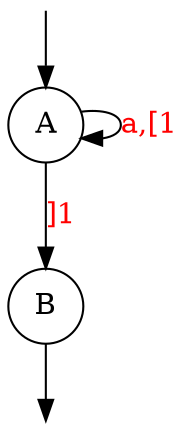 digraph {
    node [shape=circle]
    Q0 [style=invisible, height=0, width=0, fixedsize=true]
    Q1 [style=invisible, height=0, width=0, fixedsize=true]
    Q0 -> A
    A -> A [label="a,[1", fontcolor=red];
    A -> B [label="]1", fontcolor=red];

    B -> Q1;
}